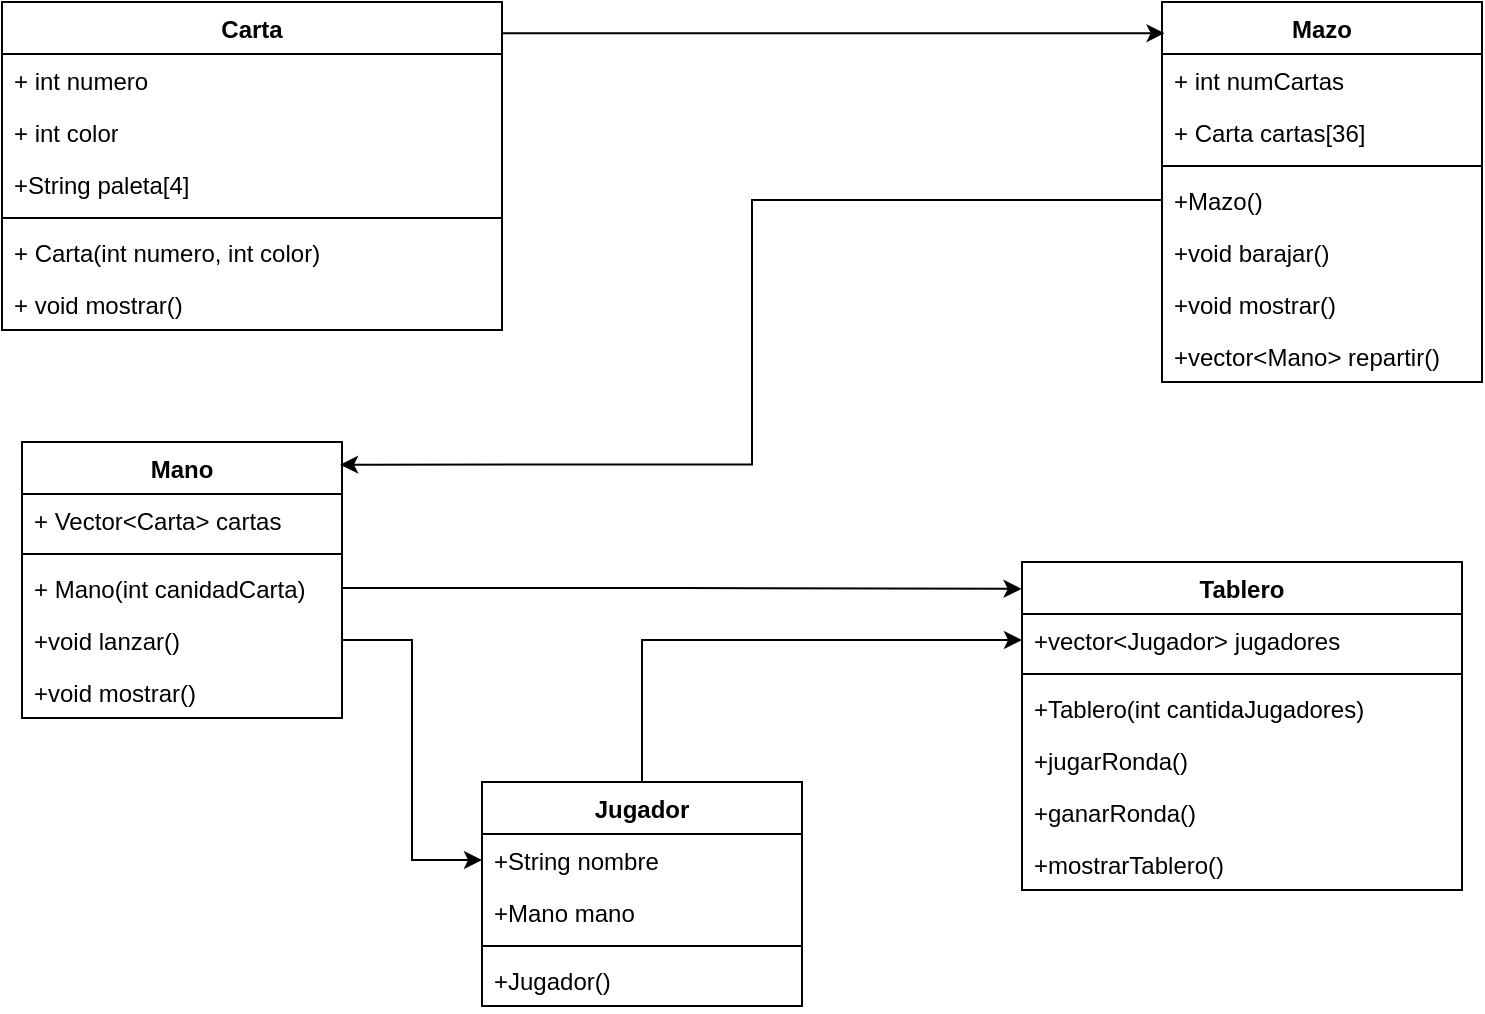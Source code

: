 <mxfile version="26.1.1">
  <diagram name="Página-1" id="aFkW98cHucLdayjmP6vJ">
    <mxGraphModel dx="880" dy="434" grid="1" gridSize="10" guides="1" tooltips="1" connect="1" arrows="1" fold="1" page="1" pageScale="1" pageWidth="827" pageHeight="1169" math="0" shadow="0">
      <root>
        <mxCell id="0" />
        <mxCell id="1" parent="0" />
        <mxCell id="FU0pKe_uzO1MYMJVyQZj-2" value="Carta" style="swimlane;fontStyle=1;align=center;verticalAlign=top;childLayout=stackLayout;horizontal=1;startSize=26;horizontalStack=0;resizeParent=1;resizeParentMax=0;resizeLast=0;collapsible=1;marginBottom=0;whiteSpace=wrap;html=1;" parent="1" vertex="1">
          <mxGeometry x="50" y="40" width="250" height="164" as="geometry" />
        </mxCell>
        <mxCell id="FU0pKe_uzO1MYMJVyQZj-6" value="+ int numero" style="text;strokeColor=none;fillColor=none;align=left;verticalAlign=top;spacingLeft=4;spacingRight=4;overflow=hidden;rotatable=0;points=[[0,0.5],[1,0.5]];portConstraint=eastwest;whiteSpace=wrap;html=1;" parent="FU0pKe_uzO1MYMJVyQZj-2" vertex="1">
          <mxGeometry y="26" width="250" height="26" as="geometry" />
        </mxCell>
        <mxCell id="FU0pKe_uzO1MYMJVyQZj-3" value="+ int color" style="text;strokeColor=none;fillColor=none;align=left;verticalAlign=top;spacingLeft=4;spacingRight=4;overflow=hidden;rotatable=0;points=[[0,0.5],[1,0.5]];portConstraint=eastwest;whiteSpace=wrap;html=1;" parent="FU0pKe_uzO1MYMJVyQZj-2" vertex="1">
          <mxGeometry y="52" width="250" height="26" as="geometry" />
        </mxCell>
        <mxCell id="FU0pKe_uzO1MYMJVyQZj-31" value="+String paleta[4]" style="text;strokeColor=none;fillColor=none;align=left;verticalAlign=top;spacingLeft=4;spacingRight=4;overflow=hidden;rotatable=0;points=[[0,0.5],[1,0.5]];portConstraint=eastwest;whiteSpace=wrap;html=1;" parent="FU0pKe_uzO1MYMJVyQZj-2" vertex="1">
          <mxGeometry y="78" width="250" height="26" as="geometry" />
        </mxCell>
        <mxCell id="FU0pKe_uzO1MYMJVyQZj-4" value="" style="line;strokeWidth=1;fillColor=none;align=left;verticalAlign=middle;spacingTop=-1;spacingLeft=3;spacingRight=3;rotatable=0;labelPosition=right;points=[];portConstraint=eastwest;strokeColor=inherit;" parent="FU0pKe_uzO1MYMJVyQZj-2" vertex="1">
          <mxGeometry y="104" width="250" height="8" as="geometry" />
        </mxCell>
        <mxCell id="FU0pKe_uzO1MYMJVyQZj-5" value="+ Carta(int numero, int color)" style="text;strokeColor=none;fillColor=none;align=left;verticalAlign=top;spacingLeft=4;spacingRight=4;overflow=hidden;rotatable=0;points=[[0,0.5],[1,0.5]];portConstraint=eastwest;whiteSpace=wrap;html=1;" parent="FU0pKe_uzO1MYMJVyQZj-2" vertex="1">
          <mxGeometry y="112" width="250" height="26" as="geometry" />
        </mxCell>
        <mxCell id="FU0pKe_uzO1MYMJVyQZj-8" value="+ void mostrar()" style="text;strokeColor=none;fillColor=none;align=left;verticalAlign=top;spacingLeft=4;spacingRight=4;overflow=hidden;rotatable=0;points=[[0,0.5],[1,0.5]];portConstraint=eastwest;whiteSpace=wrap;html=1;" parent="FU0pKe_uzO1MYMJVyQZj-2" vertex="1">
          <mxGeometry y="138" width="250" height="26" as="geometry" />
        </mxCell>
        <mxCell id="FU0pKe_uzO1MYMJVyQZj-9" value="Mazo" style="swimlane;fontStyle=1;align=center;verticalAlign=top;childLayout=stackLayout;horizontal=1;startSize=26;horizontalStack=0;resizeParent=1;resizeParentMax=0;resizeLast=0;collapsible=1;marginBottom=0;whiteSpace=wrap;html=1;" parent="1" vertex="1">
          <mxGeometry x="630" y="40" width="160" height="190" as="geometry" />
        </mxCell>
        <mxCell id="FU0pKe_uzO1MYMJVyQZj-10" value="+ int numCartas&lt;div&gt;&lt;br&gt;&lt;/div&gt;" style="text;strokeColor=none;fillColor=none;align=left;verticalAlign=top;spacingLeft=4;spacingRight=4;overflow=hidden;rotatable=0;points=[[0,0.5],[1,0.5]];portConstraint=eastwest;whiteSpace=wrap;html=1;" parent="FU0pKe_uzO1MYMJVyQZj-9" vertex="1">
          <mxGeometry y="26" width="160" height="26" as="geometry" />
        </mxCell>
        <mxCell id="FU0pKe_uzO1MYMJVyQZj-13" value="+ Carta cartas[36]" style="text;strokeColor=none;fillColor=none;align=left;verticalAlign=top;spacingLeft=4;spacingRight=4;overflow=hidden;rotatable=0;points=[[0,0.5],[1,0.5]];portConstraint=eastwest;whiteSpace=wrap;html=1;" parent="FU0pKe_uzO1MYMJVyQZj-9" vertex="1">
          <mxGeometry y="52" width="160" height="26" as="geometry" />
        </mxCell>
        <mxCell id="FU0pKe_uzO1MYMJVyQZj-11" value="" style="line;strokeWidth=1;fillColor=none;align=left;verticalAlign=middle;spacingTop=-1;spacingLeft=3;spacingRight=3;rotatable=0;labelPosition=right;points=[];portConstraint=eastwest;strokeColor=inherit;" parent="FU0pKe_uzO1MYMJVyQZj-9" vertex="1">
          <mxGeometry y="78" width="160" height="8" as="geometry" />
        </mxCell>
        <mxCell id="FU0pKe_uzO1MYMJVyQZj-12" value="+Mazo()" style="text;strokeColor=none;fillColor=none;align=left;verticalAlign=top;spacingLeft=4;spacingRight=4;overflow=hidden;rotatable=0;points=[[0,0.5],[1,0.5]];portConstraint=eastwest;whiteSpace=wrap;html=1;" parent="FU0pKe_uzO1MYMJVyQZj-9" vertex="1">
          <mxGeometry y="86" width="160" height="26" as="geometry" />
        </mxCell>
        <mxCell id="FU0pKe_uzO1MYMJVyQZj-14" value="+void barajar()" style="text;strokeColor=none;fillColor=none;align=left;verticalAlign=top;spacingLeft=4;spacingRight=4;overflow=hidden;rotatable=0;points=[[0,0.5],[1,0.5]];portConstraint=eastwest;whiteSpace=wrap;html=1;" parent="FU0pKe_uzO1MYMJVyQZj-9" vertex="1">
          <mxGeometry y="112" width="160" height="26" as="geometry" />
        </mxCell>
        <mxCell id="FU0pKe_uzO1MYMJVyQZj-19" value="+void mostrar()" style="text;strokeColor=none;fillColor=none;align=left;verticalAlign=top;spacingLeft=4;spacingRight=4;overflow=hidden;rotatable=0;points=[[0,0.5],[1,0.5]];portConstraint=eastwest;whiteSpace=wrap;html=1;" parent="FU0pKe_uzO1MYMJVyQZj-9" vertex="1">
          <mxGeometry y="138" width="160" height="26" as="geometry" />
        </mxCell>
        <mxCell id="FU0pKe_uzO1MYMJVyQZj-21" value="+vector&amp;lt;Mano&amp;gt; repartir()" style="text;strokeColor=none;fillColor=none;align=left;verticalAlign=top;spacingLeft=4;spacingRight=4;overflow=hidden;rotatable=0;points=[[0,0.5],[1,0.5]];portConstraint=eastwest;whiteSpace=wrap;html=1;" parent="FU0pKe_uzO1MYMJVyQZj-9" vertex="1">
          <mxGeometry y="164" width="160" height="26" as="geometry" />
        </mxCell>
        <mxCell id="pdO_qPNZFSFp-RXjqWS8-2" style="edgeStyle=orthogonalEdgeStyle;rounded=0;orthogonalLoop=1;jettySize=auto;html=1;entryX=0;entryY=0.5;entryDx=0;entryDy=0;" edge="1" parent="1" source="FU0pKe_uzO1MYMJVyQZj-15" target="pdO_qPNZFSFp-RXjqWS8-1">
          <mxGeometry relative="1" as="geometry" />
        </mxCell>
        <mxCell id="FU0pKe_uzO1MYMJVyQZj-15" value="Jugador" style="swimlane;fontStyle=1;align=center;verticalAlign=top;childLayout=stackLayout;horizontal=1;startSize=26;horizontalStack=0;resizeParent=1;resizeParentMax=0;resizeLast=0;collapsible=1;marginBottom=0;whiteSpace=wrap;html=1;" parent="1" vertex="1">
          <mxGeometry x="290" y="430" width="160" height="112" as="geometry" />
        </mxCell>
        <mxCell id="FU0pKe_uzO1MYMJVyQZj-16" value="+String nombre" style="text;strokeColor=none;fillColor=none;align=left;verticalAlign=top;spacingLeft=4;spacingRight=4;overflow=hidden;rotatable=0;points=[[0,0.5],[1,0.5]];portConstraint=eastwest;whiteSpace=wrap;html=1;" parent="FU0pKe_uzO1MYMJVyQZj-15" vertex="1">
          <mxGeometry y="26" width="160" height="26" as="geometry" />
        </mxCell>
        <mxCell id="8UKnG9xm0RKPC8kGKFs1-1" value="+Mano mano" style="text;strokeColor=none;fillColor=none;align=left;verticalAlign=top;spacingLeft=4;spacingRight=4;overflow=hidden;rotatable=0;points=[[0,0.5],[1,0.5]];portConstraint=eastwest;whiteSpace=wrap;html=1;" parent="FU0pKe_uzO1MYMJVyQZj-15" vertex="1">
          <mxGeometry y="52" width="160" height="26" as="geometry" />
        </mxCell>
        <mxCell id="FU0pKe_uzO1MYMJVyQZj-17" value="" style="line;strokeWidth=1;fillColor=none;align=left;verticalAlign=middle;spacingTop=-1;spacingLeft=3;spacingRight=3;rotatable=0;labelPosition=right;points=[];portConstraint=eastwest;strokeColor=inherit;" parent="FU0pKe_uzO1MYMJVyQZj-15" vertex="1">
          <mxGeometry y="78" width="160" height="8" as="geometry" />
        </mxCell>
        <mxCell id="FU0pKe_uzO1MYMJVyQZj-18" value="+Jugador()" style="text;strokeColor=none;fillColor=none;align=left;verticalAlign=top;spacingLeft=4;spacingRight=4;overflow=hidden;rotatable=0;points=[[0,0.5],[1,0.5]];portConstraint=eastwest;whiteSpace=wrap;html=1;" parent="FU0pKe_uzO1MYMJVyQZj-15" vertex="1">
          <mxGeometry y="86" width="160" height="26" as="geometry" />
        </mxCell>
        <mxCell id="FU0pKe_uzO1MYMJVyQZj-22" value="Mano" style="swimlane;fontStyle=1;align=center;verticalAlign=top;childLayout=stackLayout;horizontal=1;startSize=26;horizontalStack=0;resizeParent=1;resizeParentMax=0;resizeLast=0;collapsible=1;marginBottom=0;whiteSpace=wrap;html=1;" parent="1" vertex="1">
          <mxGeometry x="60" y="260" width="160" height="138" as="geometry" />
        </mxCell>
        <mxCell id="FU0pKe_uzO1MYMJVyQZj-23" value="+ Vector&amp;lt;Carta&amp;gt; cartas" style="text;strokeColor=none;fillColor=none;align=left;verticalAlign=top;spacingLeft=4;spacingRight=4;overflow=hidden;rotatable=0;points=[[0,0.5],[1,0.5]];portConstraint=eastwest;whiteSpace=wrap;html=1;" parent="FU0pKe_uzO1MYMJVyQZj-22" vertex="1">
          <mxGeometry y="26" width="160" height="26" as="geometry" />
        </mxCell>
        <mxCell id="FU0pKe_uzO1MYMJVyQZj-24" value="" style="line;strokeWidth=1;fillColor=none;align=left;verticalAlign=middle;spacingTop=-1;spacingLeft=3;spacingRight=3;rotatable=0;labelPosition=right;points=[];portConstraint=eastwest;strokeColor=inherit;" parent="FU0pKe_uzO1MYMJVyQZj-22" vertex="1">
          <mxGeometry y="52" width="160" height="8" as="geometry" />
        </mxCell>
        <mxCell id="FU0pKe_uzO1MYMJVyQZj-30" value="+ Mano(int canidadCarta)" style="text;strokeColor=none;fillColor=none;align=left;verticalAlign=top;spacingLeft=4;spacingRight=4;overflow=hidden;rotatable=0;points=[[0,0.5],[1,0.5]];portConstraint=eastwest;whiteSpace=wrap;html=1;" parent="FU0pKe_uzO1MYMJVyQZj-22" vertex="1">
          <mxGeometry y="60" width="160" height="26" as="geometry" />
        </mxCell>
        <mxCell id="FU0pKe_uzO1MYMJVyQZj-25" value="+void lanzar()" style="text;strokeColor=none;fillColor=none;align=left;verticalAlign=top;spacingLeft=4;spacingRight=4;overflow=hidden;rotatable=0;points=[[0,0.5],[1,0.5]];portConstraint=eastwest;whiteSpace=wrap;html=1;" parent="FU0pKe_uzO1MYMJVyQZj-22" vertex="1">
          <mxGeometry y="86" width="160" height="26" as="geometry" />
        </mxCell>
        <mxCell id="7c-Om7qb1gIfQrKBrxj6-1" value="+void mostrar()" style="text;strokeColor=none;fillColor=none;align=left;verticalAlign=top;spacingLeft=4;spacingRight=4;overflow=hidden;rotatable=0;points=[[0,0.5],[1,0.5]];portConstraint=eastwest;whiteSpace=wrap;html=1;" parent="FU0pKe_uzO1MYMJVyQZj-22" vertex="1">
          <mxGeometry y="112" width="160" height="26" as="geometry" />
        </mxCell>
        <mxCell id="FU0pKe_uzO1MYMJVyQZj-27" style="edgeStyle=orthogonalEdgeStyle;rounded=0;orthogonalLoop=1;jettySize=auto;html=1;exitX=1;exitY=0.5;exitDx=0;exitDy=0;entryX=0.008;entryY=0.082;entryDx=0;entryDy=0;entryPerimeter=0;" parent="1" source="FU0pKe_uzO1MYMJVyQZj-6" target="FU0pKe_uzO1MYMJVyQZj-9" edge="1">
          <mxGeometry relative="1" as="geometry">
            <Array as="points">
              <mxPoint x="300" y="56" />
            </Array>
          </mxGeometry>
        </mxCell>
        <mxCell id="FU0pKe_uzO1MYMJVyQZj-29" style="edgeStyle=orthogonalEdgeStyle;rounded=0;orthogonalLoop=1;jettySize=auto;html=1;exitX=1;exitY=0.5;exitDx=0;exitDy=0;entryX=0;entryY=0.5;entryDx=0;entryDy=0;" parent="1" source="FU0pKe_uzO1MYMJVyQZj-25" target="FU0pKe_uzO1MYMJVyQZj-16" edge="1">
          <mxGeometry relative="1" as="geometry" />
        </mxCell>
        <mxCell id="8UKnG9xm0RKPC8kGKFs1-2" value="Tablero" style="swimlane;fontStyle=1;align=center;verticalAlign=top;childLayout=stackLayout;horizontal=1;startSize=26;horizontalStack=0;resizeParent=1;resizeParentMax=0;resizeLast=0;collapsible=1;marginBottom=0;whiteSpace=wrap;html=1;" parent="1" vertex="1">
          <mxGeometry x="560" y="320" width="220" height="164" as="geometry" />
        </mxCell>
        <mxCell id="pdO_qPNZFSFp-RXjqWS8-1" value="+vector&amp;lt;Jugador&amp;gt; jugadores" style="text;strokeColor=none;fillColor=none;align=left;verticalAlign=top;spacingLeft=4;spacingRight=4;overflow=hidden;rotatable=0;points=[[0,0.5],[1,0.5]];portConstraint=eastwest;whiteSpace=wrap;html=1;" vertex="1" parent="8UKnG9xm0RKPC8kGKFs1-2">
          <mxGeometry y="26" width="220" height="26" as="geometry" />
        </mxCell>
        <mxCell id="8UKnG9xm0RKPC8kGKFs1-4" value="" style="line;strokeWidth=1;fillColor=none;align=left;verticalAlign=middle;spacingTop=-1;spacingLeft=3;spacingRight=3;rotatable=0;labelPosition=right;points=[];portConstraint=eastwest;strokeColor=inherit;" parent="8UKnG9xm0RKPC8kGKFs1-2" vertex="1">
          <mxGeometry y="52" width="220" height="8" as="geometry" />
        </mxCell>
        <mxCell id="8UKnG9xm0RKPC8kGKFs1-5" value="+Tablero(int cantidaJugadores)" style="text;strokeColor=none;fillColor=none;align=left;verticalAlign=top;spacingLeft=4;spacingRight=4;overflow=hidden;rotatable=0;points=[[0,0.5],[1,0.5]];portConstraint=eastwest;whiteSpace=wrap;html=1;" parent="8UKnG9xm0RKPC8kGKFs1-2" vertex="1">
          <mxGeometry y="60" width="220" height="26" as="geometry" />
        </mxCell>
        <mxCell id="8UKnG9xm0RKPC8kGKFs1-13" value="+jugarRonda()" style="text;strokeColor=none;fillColor=none;align=left;verticalAlign=top;spacingLeft=4;spacingRight=4;overflow=hidden;rotatable=0;points=[[0,0.5],[1,0.5]];portConstraint=eastwest;whiteSpace=wrap;html=1;" parent="8UKnG9xm0RKPC8kGKFs1-2" vertex="1">
          <mxGeometry y="86" width="220" height="26" as="geometry" />
        </mxCell>
        <mxCell id="8UKnG9xm0RKPC8kGKFs1-11" value="+ganarRonda()" style="text;strokeColor=none;fillColor=none;align=left;verticalAlign=top;spacingLeft=4;spacingRight=4;overflow=hidden;rotatable=0;points=[[0,0.5],[1,0.5]];portConstraint=eastwest;whiteSpace=wrap;html=1;" parent="8UKnG9xm0RKPC8kGKFs1-2" vertex="1">
          <mxGeometry y="112" width="220" height="26" as="geometry" />
        </mxCell>
        <mxCell id="8UKnG9xm0RKPC8kGKFs1-12" value="+mostrarTablero()" style="text;strokeColor=none;fillColor=none;align=left;verticalAlign=top;spacingLeft=4;spacingRight=4;overflow=hidden;rotatable=0;points=[[0,0.5],[1,0.5]];portConstraint=eastwest;whiteSpace=wrap;html=1;" parent="8UKnG9xm0RKPC8kGKFs1-2" vertex="1">
          <mxGeometry y="138" width="220" height="26" as="geometry" />
        </mxCell>
        <mxCell id="8UKnG9xm0RKPC8kGKFs1-14" style="edgeStyle=orthogonalEdgeStyle;rounded=0;orthogonalLoop=1;jettySize=auto;html=1;exitX=0;exitY=0.5;exitDx=0;exitDy=0;entryX=0.994;entryY=0.082;entryDx=0;entryDy=0;entryPerimeter=0;" parent="1" source="FU0pKe_uzO1MYMJVyQZj-12" target="FU0pKe_uzO1MYMJVyQZj-22" edge="1">
          <mxGeometry relative="1" as="geometry" />
        </mxCell>
        <mxCell id="8UKnG9xm0RKPC8kGKFs1-15" style="edgeStyle=orthogonalEdgeStyle;rounded=0;orthogonalLoop=1;jettySize=auto;html=1;exitX=1;exitY=0.5;exitDx=0;exitDy=0;entryX=-0.001;entryY=0.082;entryDx=0;entryDy=0;entryPerimeter=0;" parent="1" source="FU0pKe_uzO1MYMJVyQZj-30" target="8UKnG9xm0RKPC8kGKFs1-2" edge="1">
          <mxGeometry relative="1" as="geometry" />
        </mxCell>
      </root>
    </mxGraphModel>
  </diagram>
</mxfile>
